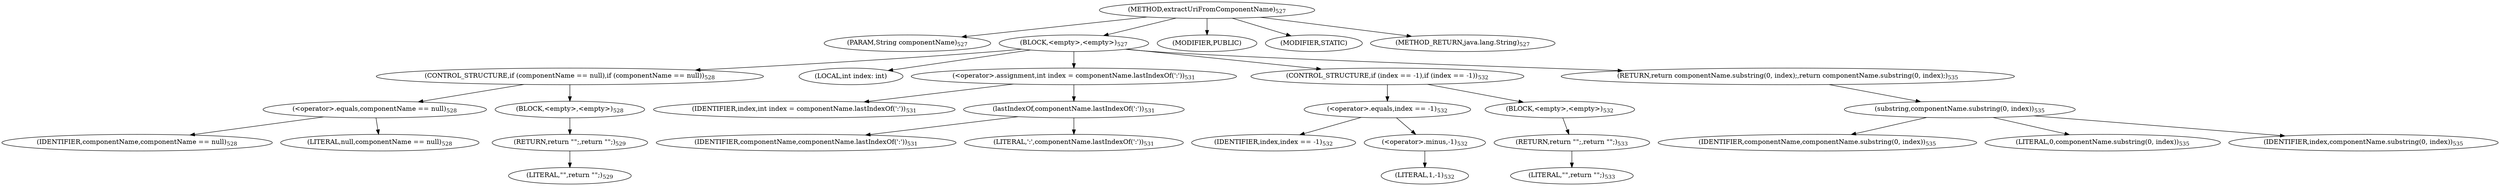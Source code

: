 digraph "extractUriFromComponentName" {  
"588" [label = <(METHOD,extractUriFromComponentName)<SUB>527</SUB>> ]
"589" [label = <(PARAM,String componentName)<SUB>527</SUB>> ]
"590" [label = <(BLOCK,&lt;empty&gt;,&lt;empty&gt;)<SUB>527</SUB>> ]
"591" [label = <(CONTROL_STRUCTURE,if (componentName == null),if (componentName == null))<SUB>528</SUB>> ]
"592" [label = <(&lt;operator&gt;.equals,componentName == null)<SUB>528</SUB>> ]
"593" [label = <(IDENTIFIER,componentName,componentName == null)<SUB>528</SUB>> ]
"594" [label = <(LITERAL,null,componentName == null)<SUB>528</SUB>> ]
"595" [label = <(BLOCK,&lt;empty&gt;,&lt;empty&gt;)<SUB>528</SUB>> ]
"596" [label = <(RETURN,return &quot;&quot;;,return &quot;&quot;;)<SUB>529</SUB>> ]
"597" [label = <(LITERAL,&quot;&quot;,return &quot;&quot;;)<SUB>529</SUB>> ]
"598" [label = <(LOCAL,int index: int)> ]
"599" [label = <(&lt;operator&gt;.assignment,int index = componentName.lastIndexOf(':'))<SUB>531</SUB>> ]
"600" [label = <(IDENTIFIER,index,int index = componentName.lastIndexOf(':'))<SUB>531</SUB>> ]
"601" [label = <(lastIndexOf,componentName.lastIndexOf(':'))<SUB>531</SUB>> ]
"602" [label = <(IDENTIFIER,componentName,componentName.lastIndexOf(':'))<SUB>531</SUB>> ]
"603" [label = <(LITERAL,':',componentName.lastIndexOf(':'))<SUB>531</SUB>> ]
"604" [label = <(CONTROL_STRUCTURE,if (index == -1),if (index == -1))<SUB>532</SUB>> ]
"605" [label = <(&lt;operator&gt;.equals,index == -1)<SUB>532</SUB>> ]
"606" [label = <(IDENTIFIER,index,index == -1)<SUB>532</SUB>> ]
"607" [label = <(&lt;operator&gt;.minus,-1)<SUB>532</SUB>> ]
"608" [label = <(LITERAL,1,-1)<SUB>532</SUB>> ]
"609" [label = <(BLOCK,&lt;empty&gt;,&lt;empty&gt;)<SUB>532</SUB>> ]
"610" [label = <(RETURN,return &quot;&quot;;,return &quot;&quot;;)<SUB>533</SUB>> ]
"611" [label = <(LITERAL,&quot;&quot;,return &quot;&quot;;)<SUB>533</SUB>> ]
"612" [label = <(RETURN,return componentName.substring(0, index);,return componentName.substring(0, index);)<SUB>535</SUB>> ]
"613" [label = <(substring,componentName.substring(0, index))<SUB>535</SUB>> ]
"614" [label = <(IDENTIFIER,componentName,componentName.substring(0, index))<SUB>535</SUB>> ]
"615" [label = <(LITERAL,0,componentName.substring(0, index))<SUB>535</SUB>> ]
"616" [label = <(IDENTIFIER,index,componentName.substring(0, index))<SUB>535</SUB>> ]
"617" [label = <(MODIFIER,PUBLIC)> ]
"618" [label = <(MODIFIER,STATIC)> ]
"619" [label = <(METHOD_RETURN,java.lang.String)<SUB>527</SUB>> ]
  "588" -> "589" 
  "588" -> "590" 
  "588" -> "617" 
  "588" -> "618" 
  "588" -> "619" 
  "590" -> "591" 
  "590" -> "598" 
  "590" -> "599" 
  "590" -> "604" 
  "590" -> "612" 
  "591" -> "592" 
  "591" -> "595" 
  "592" -> "593" 
  "592" -> "594" 
  "595" -> "596" 
  "596" -> "597" 
  "599" -> "600" 
  "599" -> "601" 
  "601" -> "602" 
  "601" -> "603" 
  "604" -> "605" 
  "604" -> "609" 
  "605" -> "606" 
  "605" -> "607" 
  "607" -> "608" 
  "609" -> "610" 
  "610" -> "611" 
  "612" -> "613" 
  "613" -> "614" 
  "613" -> "615" 
  "613" -> "616" 
}
